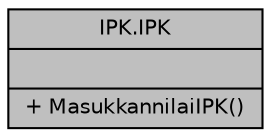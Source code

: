 digraph "IPK.IPK"
{
 // LATEX_PDF_SIZE
  edge [fontname="Helvetica",fontsize="10",labelfontname="Helvetica",labelfontsize="10"];
  node [fontname="Helvetica",fontsize="10",shape=record];
  Node1 [label="{IPK.IPK\n||+ MasukkannilaiIPK()\l}",height=0.2,width=0.4,color="black", fillcolor="grey75", style="filled", fontcolor="black",tooltip=" "];
}
